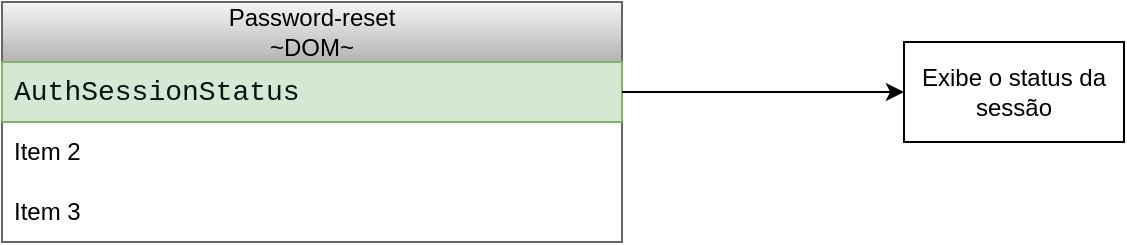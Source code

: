<mxfile version="24.7.13">
  <diagram name="Página-1" id="NRh6qbBqkakzjfABSvpu">
    <mxGraphModel dx="1379" dy="794" grid="1" gridSize="10" guides="1" tooltips="1" connect="1" arrows="1" fold="1" page="1" pageScale="1" pageWidth="827" pageHeight="1169" math="0" shadow="0">
      <root>
        <mxCell id="0" />
        <mxCell id="1" parent="0" />
        <mxCell id="n3q-FHLCP6s1WPsb-sKf-1" value="Password-reset&lt;div&gt;~DOM~&lt;/div&gt;" style="swimlane;fontStyle=0;childLayout=stackLayout;horizontal=1;startSize=30;horizontalStack=0;resizeParent=1;resizeParentMax=0;resizeLast=0;collapsible=1;marginBottom=0;whiteSpace=wrap;html=1;fillColor=#f5f5f5;strokeColor=#666666;gradientColor=#b3b3b3;" vertex="1" parent="1">
          <mxGeometry x="259" y="280" width="310" height="120" as="geometry" />
        </mxCell>
        <mxCell id="n3q-FHLCP6s1WPsb-sKf-2" value="&lt;div style=&quot;font-family: Consolas, &amp;quot;Courier New&amp;quot;, monospace; font-size: 14px; line-height: 19px; white-space: pre;&quot;&gt;&lt;font color=&quot;#081412&quot;&gt;AuthSessionStatus&lt;/font&gt;&lt;/div&gt;" style="text;strokeColor=#82b366;fillColor=#d5e8d4;align=left;verticalAlign=middle;spacingLeft=4;spacingRight=4;overflow=hidden;points=[[0,0.5],[1,0.5]];portConstraint=eastwest;rotatable=0;whiteSpace=wrap;html=1;" vertex="1" parent="n3q-FHLCP6s1WPsb-sKf-1">
          <mxGeometry y="30" width="310" height="30" as="geometry" />
        </mxCell>
        <mxCell id="n3q-FHLCP6s1WPsb-sKf-3" value="Item 2" style="text;strokeColor=none;fillColor=none;align=left;verticalAlign=middle;spacingLeft=4;spacingRight=4;overflow=hidden;points=[[0,0.5],[1,0.5]];portConstraint=eastwest;rotatable=0;whiteSpace=wrap;html=1;" vertex="1" parent="n3q-FHLCP6s1WPsb-sKf-1">
          <mxGeometry y="60" width="310" height="30" as="geometry" />
        </mxCell>
        <mxCell id="n3q-FHLCP6s1WPsb-sKf-4" value="Item 3" style="text;strokeColor=none;fillColor=none;align=left;verticalAlign=middle;spacingLeft=4;spacingRight=4;overflow=hidden;points=[[0,0.5],[1,0.5]];portConstraint=eastwest;rotatable=0;whiteSpace=wrap;html=1;" vertex="1" parent="n3q-FHLCP6s1WPsb-sKf-1">
          <mxGeometry y="90" width="310" height="30" as="geometry" />
        </mxCell>
        <mxCell id="n3q-FHLCP6s1WPsb-sKf-6" value="Exibe o status da sessão" style="html=1;whiteSpace=wrap;" vertex="1" parent="1">
          <mxGeometry x="710" y="300" width="110" height="50" as="geometry" />
        </mxCell>
        <mxCell id="n3q-FHLCP6s1WPsb-sKf-7" style="edgeStyle=orthogonalEdgeStyle;rounded=0;orthogonalLoop=1;jettySize=auto;html=1;entryX=0;entryY=0.5;entryDx=0;entryDy=0;" edge="1" parent="1" source="n3q-FHLCP6s1WPsb-sKf-2" target="n3q-FHLCP6s1WPsb-sKf-6">
          <mxGeometry relative="1" as="geometry" />
        </mxCell>
      </root>
    </mxGraphModel>
  </diagram>
</mxfile>

